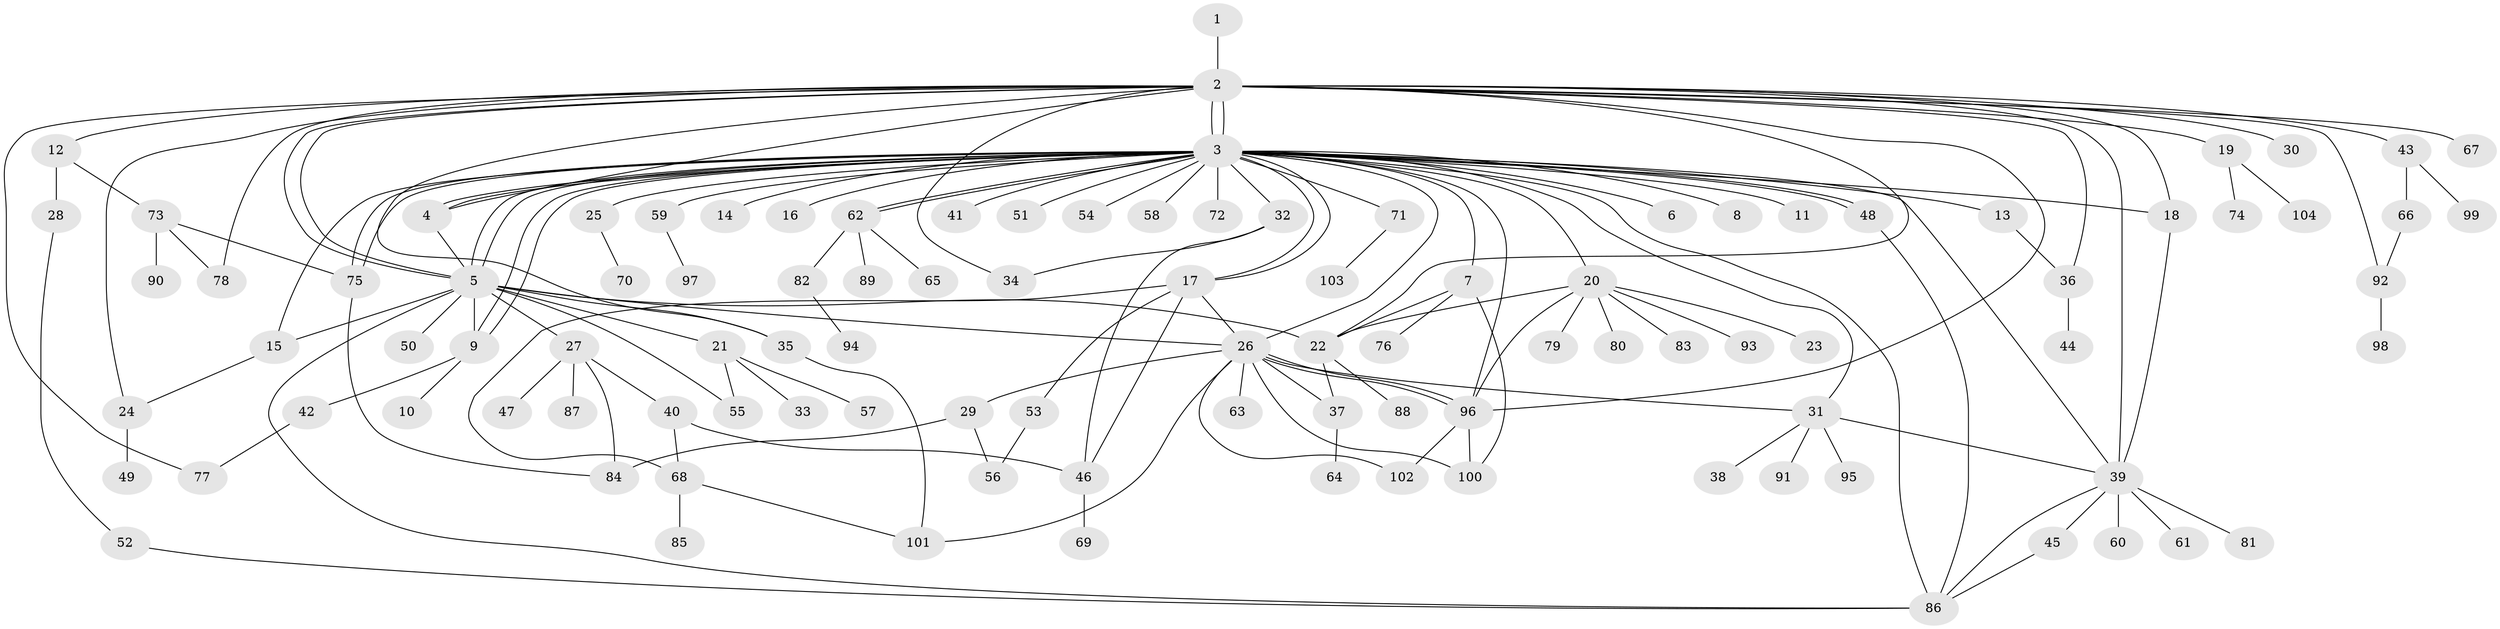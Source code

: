 // coarse degree distribution, {1: 0.9354838709677419, 19: 0.03225806451612903, 12: 0.03225806451612903}
// Generated by graph-tools (version 1.1) at 2025/51/03/04/25 21:51:13]
// undirected, 104 vertices, 157 edges
graph export_dot {
graph [start="1"]
  node [color=gray90,style=filled];
  1;
  2;
  3;
  4;
  5;
  6;
  7;
  8;
  9;
  10;
  11;
  12;
  13;
  14;
  15;
  16;
  17;
  18;
  19;
  20;
  21;
  22;
  23;
  24;
  25;
  26;
  27;
  28;
  29;
  30;
  31;
  32;
  33;
  34;
  35;
  36;
  37;
  38;
  39;
  40;
  41;
  42;
  43;
  44;
  45;
  46;
  47;
  48;
  49;
  50;
  51;
  52;
  53;
  54;
  55;
  56;
  57;
  58;
  59;
  60;
  61;
  62;
  63;
  64;
  65;
  66;
  67;
  68;
  69;
  70;
  71;
  72;
  73;
  74;
  75;
  76;
  77;
  78;
  79;
  80;
  81;
  82;
  83;
  84;
  85;
  86;
  87;
  88;
  89;
  90;
  91;
  92;
  93;
  94;
  95;
  96;
  97;
  98;
  99;
  100;
  101;
  102;
  103;
  104;
  1 -- 2;
  2 -- 3;
  2 -- 3;
  2 -- 4;
  2 -- 5;
  2 -- 5;
  2 -- 12;
  2 -- 18;
  2 -- 19;
  2 -- 22;
  2 -- 24;
  2 -- 30;
  2 -- 34;
  2 -- 35;
  2 -- 36;
  2 -- 39;
  2 -- 43;
  2 -- 67;
  2 -- 77;
  2 -- 78;
  2 -- 92;
  2 -- 96;
  3 -- 4;
  3 -- 4;
  3 -- 5;
  3 -- 5;
  3 -- 6;
  3 -- 7;
  3 -- 8;
  3 -- 9;
  3 -- 9;
  3 -- 11;
  3 -- 13;
  3 -- 14;
  3 -- 15;
  3 -- 16;
  3 -- 17;
  3 -- 17;
  3 -- 18;
  3 -- 20;
  3 -- 25;
  3 -- 26;
  3 -- 31;
  3 -- 32;
  3 -- 39;
  3 -- 41;
  3 -- 48;
  3 -- 48;
  3 -- 51;
  3 -- 54;
  3 -- 58;
  3 -- 59;
  3 -- 62;
  3 -- 62;
  3 -- 71;
  3 -- 72;
  3 -- 75;
  3 -- 75;
  3 -- 86;
  3 -- 96;
  4 -- 5;
  5 -- 9;
  5 -- 15;
  5 -- 21;
  5 -- 22;
  5 -- 26;
  5 -- 27;
  5 -- 35;
  5 -- 50;
  5 -- 55;
  5 -- 86;
  7 -- 22;
  7 -- 76;
  7 -- 100;
  9 -- 10;
  9 -- 42;
  12 -- 28;
  12 -- 73;
  13 -- 36;
  15 -- 24;
  17 -- 26;
  17 -- 46;
  17 -- 53;
  17 -- 68;
  18 -- 39;
  19 -- 74;
  19 -- 104;
  20 -- 22;
  20 -- 23;
  20 -- 79;
  20 -- 80;
  20 -- 83;
  20 -- 93;
  20 -- 96;
  21 -- 33;
  21 -- 55;
  21 -- 57;
  22 -- 37;
  22 -- 88;
  24 -- 49;
  25 -- 70;
  26 -- 29;
  26 -- 31;
  26 -- 37;
  26 -- 63;
  26 -- 96;
  26 -- 96;
  26 -- 100;
  26 -- 101;
  26 -- 102;
  27 -- 40;
  27 -- 47;
  27 -- 84;
  27 -- 87;
  28 -- 52;
  29 -- 56;
  29 -- 84;
  31 -- 38;
  31 -- 39;
  31 -- 91;
  31 -- 95;
  32 -- 34;
  32 -- 46;
  35 -- 101;
  36 -- 44;
  37 -- 64;
  39 -- 45;
  39 -- 60;
  39 -- 61;
  39 -- 81;
  39 -- 86;
  40 -- 46;
  40 -- 68;
  42 -- 77;
  43 -- 66;
  43 -- 99;
  45 -- 86;
  46 -- 69;
  48 -- 86;
  52 -- 86;
  53 -- 56;
  59 -- 97;
  62 -- 65;
  62 -- 82;
  62 -- 89;
  66 -- 92;
  68 -- 85;
  68 -- 101;
  71 -- 103;
  73 -- 75;
  73 -- 78;
  73 -- 90;
  75 -- 84;
  82 -- 94;
  92 -- 98;
  96 -- 100;
  96 -- 102;
}

